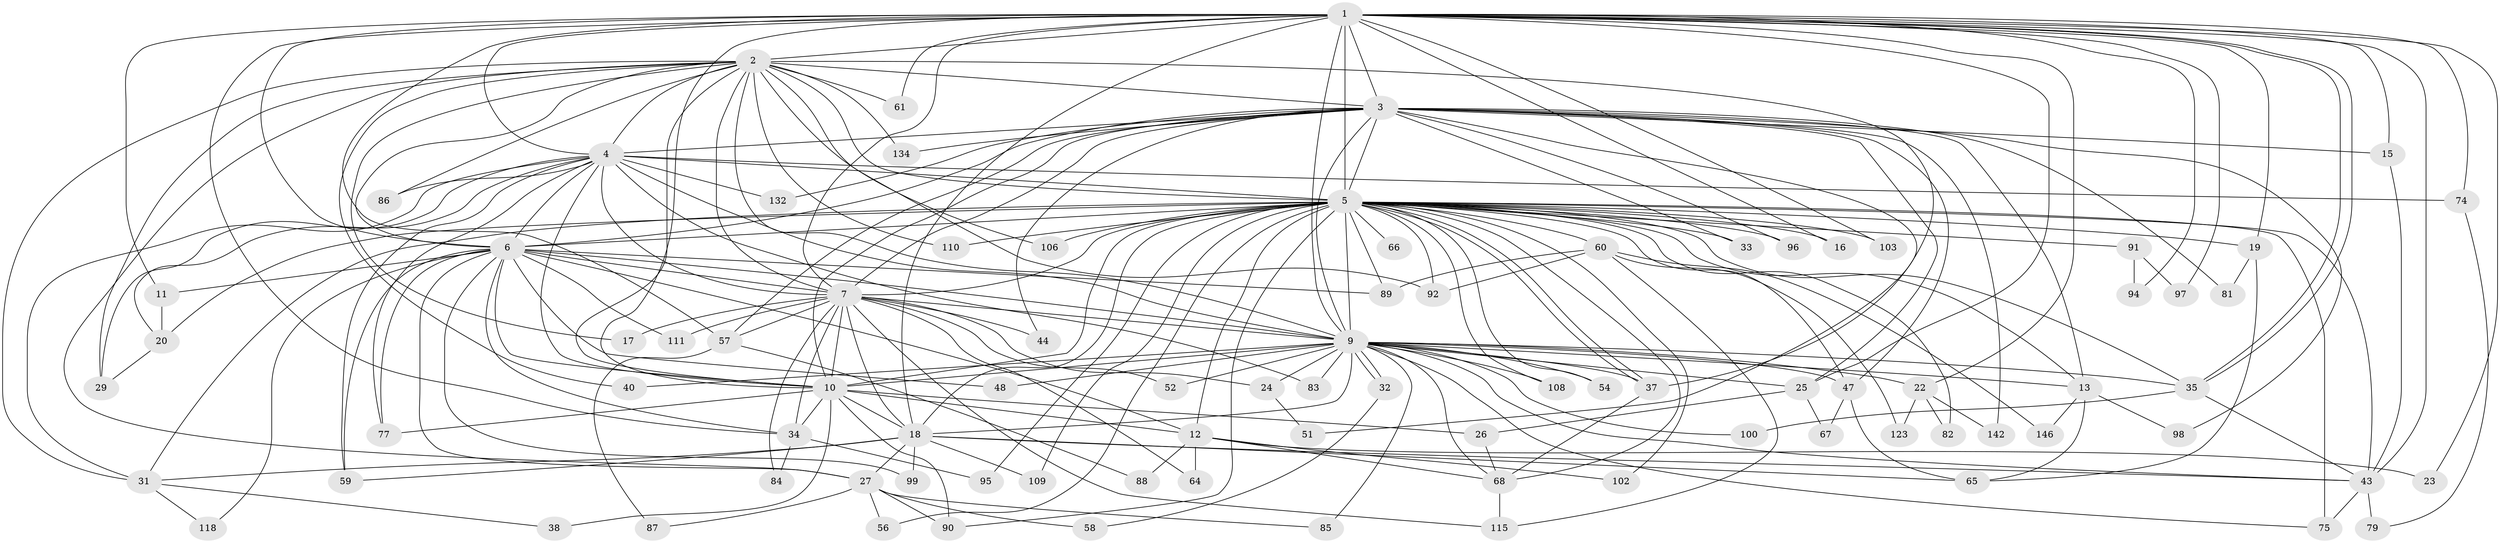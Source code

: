 // original degree distribution, {31: 0.006756756756756757, 24: 0.006756756756756757, 26: 0.006756756756756757, 20: 0.013513513513513514, 27: 0.006756756756756757, 22: 0.006756756756756757, 29: 0.006756756756756757, 33: 0.006756756756756757, 17: 0.006756756756756757, 3: 0.16216216216216217, 8: 0.02027027027027027, 6: 0.02702702702702703, 2: 0.581081081081081, 5: 0.07432432432432433, 7: 0.013513513513513514, 4: 0.05405405405405406}
// Generated by graph-tools (version 1.1) at 2025/17/03/04/25 18:17:23]
// undirected, 88 vertices, 226 edges
graph export_dot {
graph [start="1"]
  node [color=gray90,style=filled];
  1;
  2;
  3;
  4 [super="+69"];
  5 [super="+120+36+30+63+49+8+72+41"];
  6;
  7 [super="+78"];
  9;
  10;
  11;
  12;
  13;
  15;
  16;
  17;
  18 [super="+93+143+129+28"];
  19 [super="+112+80"];
  20 [super="+21"];
  22;
  23;
  24;
  25 [super="+136"];
  26 [super="+71"];
  27 [super="+53"];
  29 [super="+70"];
  31 [super="+104"];
  32;
  33;
  34 [super="+148+76"];
  35 [super="+114"];
  37 [super="+119+116"];
  38;
  40;
  43 [super="+133+145+107"];
  44;
  47 [super="+127+113"];
  48;
  51;
  52;
  54;
  56;
  57 [super="+73"];
  58;
  59 [super="+137"];
  60;
  61;
  64;
  65;
  66;
  67;
  68 [super="+130+105"];
  74;
  75;
  77 [super="+101"];
  79;
  81;
  82;
  83;
  84;
  85;
  86;
  87;
  88;
  89 [super="+126"];
  90 [super="+144"];
  91;
  92 [super="+122"];
  94;
  95;
  96;
  97;
  98;
  99;
  100;
  102;
  103;
  106;
  108;
  109;
  110;
  111;
  115 [super="+140"];
  118;
  123;
  132;
  134;
  142;
  146;
  1 -- 2;
  1 -- 3;
  1 -- 4 [weight=2];
  1 -- 5 [weight=4];
  1 -- 6;
  1 -- 7;
  1 -- 9;
  1 -- 10;
  1 -- 11;
  1 -- 15;
  1 -- 16;
  1 -- 18;
  1 -- 19 [weight=2];
  1 -- 22;
  1 -- 23;
  1 -- 25;
  1 -- 34;
  1 -- 35;
  1 -- 35;
  1 -- 43;
  1 -- 57;
  1 -- 61;
  1 -- 74;
  1 -- 94;
  1 -- 97;
  1 -- 103;
  2 -- 3;
  2 -- 4;
  2 -- 5 [weight=4];
  2 -- 6;
  2 -- 7;
  2 -- 9;
  2 -- 10;
  2 -- 17;
  2 -- 27 [weight=2];
  2 -- 31;
  2 -- 40;
  2 -- 61;
  2 -- 86;
  2 -- 92;
  2 -- 106;
  2 -- 110;
  2 -- 134;
  2 -- 37;
  2 -- 29;
  3 -- 4;
  3 -- 5 [weight=4];
  3 -- 6;
  3 -- 7;
  3 -- 9;
  3 -- 10;
  3 -- 13;
  3 -- 15;
  3 -- 33;
  3 -- 44;
  3 -- 47 [weight=2];
  3 -- 51;
  3 -- 81;
  3 -- 96;
  3 -- 98;
  3 -- 132;
  3 -- 134;
  3 -- 142;
  3 -- 57;
  3 -- 25;
  4 -- 5 [weight=4];
  4 -- 6;
  4 -- 7;
  4 -- 9;
  4 -- 10;
  4 -- 20;
  4 -- 29;
  4 -- 59;
  4 -- 74;
  4 -- 77;
  4 -- 83;
  4 -- 132;
  4 -- 31;
  4 -- 86;
  5 -- 6 [weight=4];
  5 -- 7 [weight=2];
  5 -- 9 [weight=4];
  5 -- 10 [weight=2];
  5 -- 18 [weight=4];
  5 -- 19;
  5 -- 37;
  5 -- 37;
  5 -- 66 [weight=2];
  5 -- 91 [weight=2];
  5 -- 95;
  5 -- 108;
  5 -- 109;
  5 -- 110;
  5 -- 89;
  5 -- 68 [weight=2];
  5 -- 103 [weight=2];
  5 -- 102;
  5 -- 12;
  5 -- 13;
  5 -- 75;
  5 -- 16;
  5 -- 82;
  5 -- 20 [weight=2];
  5 -- 90;
  5 -- 92;
  5 -- 31;
  5 -- 96;
  5 -- 33;
  5 -- 35;
  5 -- 106;
  5 -- 43;
  5 -- 47;
  5 -- 54;
  5 -- 56;
  5 -- 60 [weight=2];
  6 -- 7;
  6 -- 9;
  6 -- 10;
  6 -- 11;
  6 -- 12;
  6 -- 27;
  6 -- 34;
  6 -- 48;
  6 -- 89;
  6 -- 99;
  6 -- 111;
  6 -- 118;
  6 -- 59;
  6 -- 77;
  7 -- 9;
  7 -- 10;
  7 -- 17;
  7 -- 24;
  7 -- 44;
  7 -- 52;
  7 -- 57;
  7 -- 64;
  7 -- 84;
  7 -- 111;
  7 -- 115;
  7 -- 34;
  7 -- 18;
  9 -- 10;
  9 -- 13;
  9 -- 22;
  9 -- 24;
  9 -- 25;
  9 -- 32;
  9 -- 32;
  9 -- 40;
  9 -- 47;
  9 -- 48;
  9 -- 52;
  9 -- 54;
  9 -- 68;
  9 -- 75;
  9 -- 83;
  9 -- 85;
  9 -- 100;
  9 -- 108;
  9 -- 35;
  9 -- 43;
  9 -- 37;
  9 -- 18 [weight=2];
  10 -- 12;
  10 -- 26;
  10 -- 38;
  10 -- 77;
  10 -- 90;
  10 -- 18 [weight=2];
  10 -- 34;
  11 -- 20;
  12 -- 23;
  12 -- 64;
  12 -- 88;
  12 -- 102;
  12 -- 68;
  13 -- 65;
  13 -- 98;
  13 -- 146;
  15 -- 43;
  18 -- 31;
  18 -- 43;
  18 -- 109;
  18 -- 27;
  18 -- 65;
  18 -- 99;
  18 -- 59;
  19 -- 81;
  19 -- 65;
  20 -- 29;
  22 -- 82;
  22 -- 123;
  22 -- 142;
  24 -- 51;
  25 -- 26;
  25 -- 67;
  26 -- 68;
  27 -- 85;
  27 -- 90;
  27 -- 87;
  27 -- 56;
  27 -- 58;
  31 -- 38;
  31 -- 118;
  32 -- 58;
  34 -- 84;
  34 -- 95;
  35 -- 100;
  35 -- 43;
  37 -- 68;
  43 -- 75;
  43 -- 79;
  47 -- 67;
  47 -- 65;
  57 -- 87;
  57 -- 88;
  60 -- 89;
  60 -- 92;
  60 -- 115;
  60 -- 123;
  60 -- 146;
  68 -- 115;
  74 -- 79;
  91 -- 94;
  91 -- 97;
}
